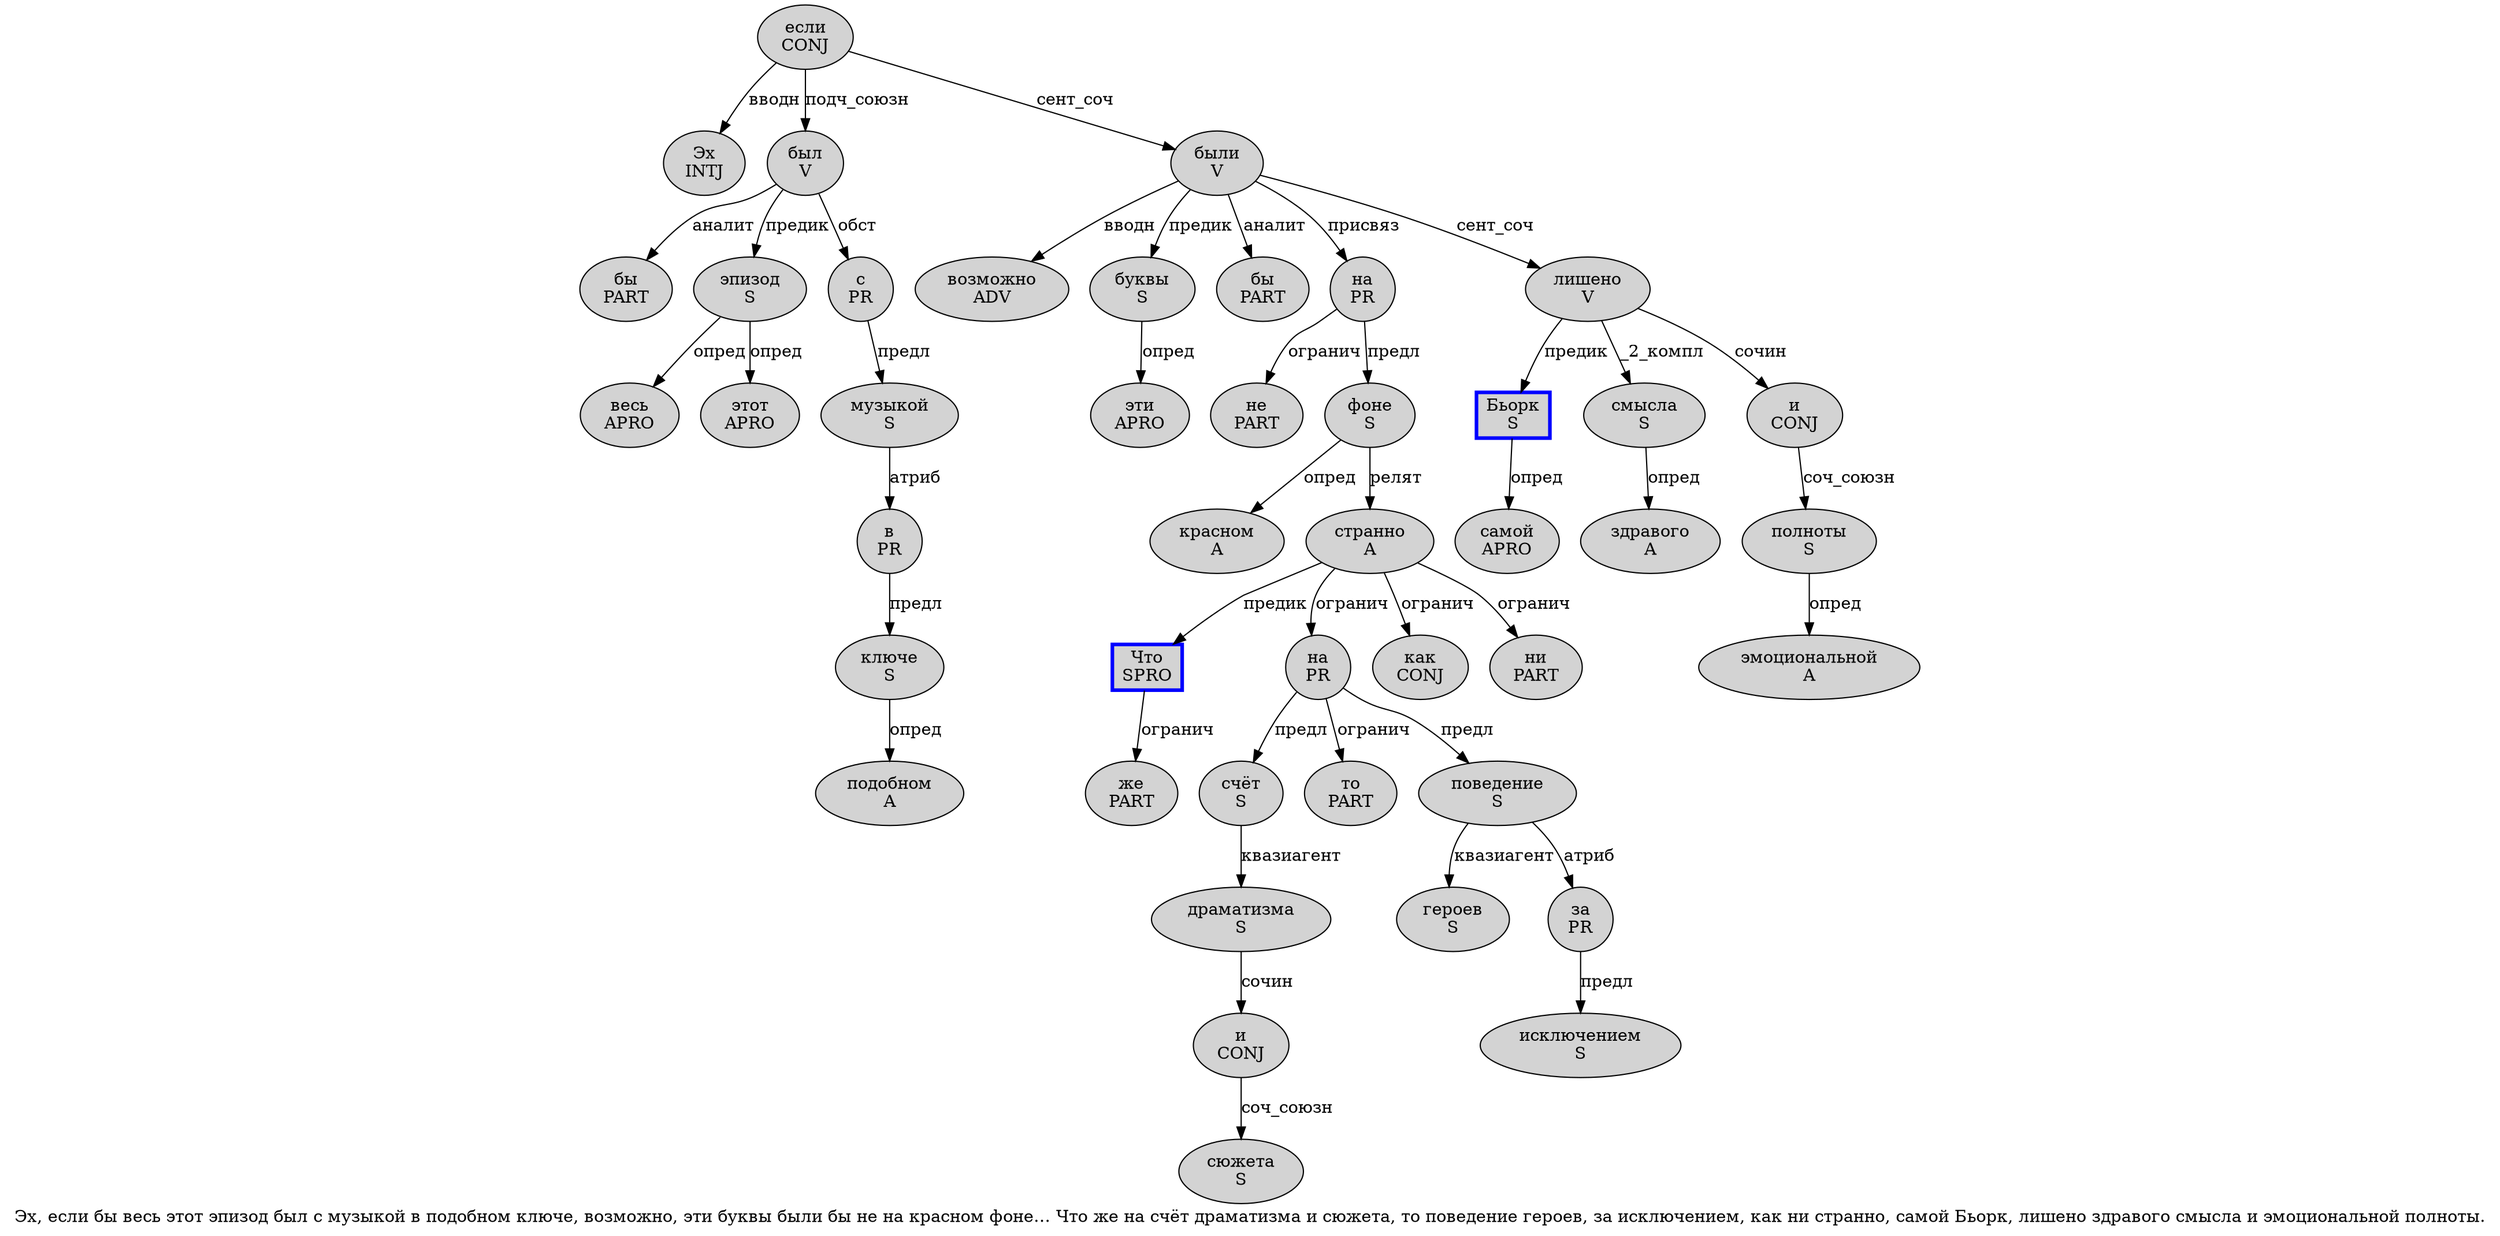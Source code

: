 digraph SENTENCE_2380 {
	graph [label="Эх, если бы весь этот эпизод был с музыкой в подобном ключе, возможно, эти буквы были бы не на красном фоне… Что же на счёт драматизма и сюжета, то поведение героев, за исключением, как ни странно, самой Бьорк, лишено здравого смысла и эмоциональной полноты."]
	node [style=filled]
		0 [label="Эх
INTJ" color="" fillcolor=lightgray penwidth=1 shape=ellipse]
		2 [label="если
CONJ" color="" fillcolor=lightgray penwidth=1 shape=ellipse]
		3 [label="бы
PART" color="" fillcolor=lightgray penwidth=1 shape=ellipse]
		4 [label="весь
APRO" color="" fillcolor=lightgray penwidth=1 shape=ellipse]
		5 [label="этот
APRO" color="" fillcolor=lightgray penwidth=1 shape=ellipse]
		6 [label="эпизод
S" color="" fillcolor=lightgray penwidth=1 shape=ellipse]
		7 [label="был
V" color="" fillcolor=lightgray penwidth=1 shape=ellipse]
		8 [label="с
PR" color="" fillcolor=lightgray penwidth=1 shape=ellipse]
		9 [label="музыкой
S" color="" fillcolor=lightgray penwidth=1 shape=ellipse]
		10 [label="в
PR" color="" fillcolor=lightgray penwidth=1 shape=ellipse]
		11 [label="подобном
A" color="" fillcolor=lightgray penwidth=1 shape=ellipse]
		12 [label="ключе
S" color="" fillcolor=lightgray penwidth=1 shape=ellipse]
		14 [label="возможно
ADV" color="" fillcolor=lightgray penwidth=1 shape=ellipse]
		16 [label="эти
APRO" color="" fillcolor=lightgray penwidth=1 shape=ellipse]
		17 [label="буквы
S" color="" fillcolor=lightgray penwidth=1 shape=ellipse]
		18 [label="были
V" color="" fillcolor=lightgray penwidth=1 shape=ellipse]
		19 [label="бы
PART" color="" fillcolor=lightgray penwidth=1 shape=ellipse]
		20 [label="не
PART" color="" fillcolor=lightgray penwidth=1 shape=ellipse]
		21 [label="на
PR" color="" fillcolor=lightgray penwidth=1 shape=ellipse]
		22 [label="красном
A" color="" fillcolor=lightgray penwidth=1 shape=ellipse]
		23 [label="фоне
S" color="" fillcolor=lightgray penwidth=1 shape=ellipse]
		25 [label="Что
SPRO" color=blue fillcolor=lightgray penwidth=3 shape=box]
		26 [label="же
PART" color="" fillcolor=lightgray penwidth=1 shape=ellipse]
		27 [label="на
PR" color="" fillcolor=lightgray penwidth=1 shape=ellipse]
		28 [label="счёт
S" color="" fillcolor=lightgray penwidth=1 shape=ellipse]
		29 [label="драматизма
S" color="" fillcolor=lightgray penwidth=1 shape=ellipse]
		30 [label="и
CONJ" color="" fillcolor=lightgray penwidth=1 shape=ellipse]
		31 [label="сюжета
S" color="" fillcolor=lightgray penwidth=1 shape=ellipse]
		33 [label="то
PART" color="" fillcolor=lightgray penwidth=1 shape=ellipse]
		34 [label="поведение
S" color="" fillcolor=lightgray penwidth=1 shape=ellipse]
		35 [label="героев
S" color="" fillcolor=lightgray penwidth=1 shape=ellipse]
		37 [label="за
PR" color="" fillcolor=lightgray penwidth=1 shape=ellipse]
		38 [label="исключением
S" color="" fillcolor=lightgray penwidth=1 shape=ellipse]
		40 [label="как
CONJ" color="" fillcolor=lightgray penwidth=1 shape=ellipse]
		41 [label="ни
PART" color="" fillcolor=lightgray penwidth=1 shape=ellipse]
		42 [label="странно
A" color="" fillcolor=lightgray penwidth=1 shape=ellipse]
		44 [label="самой
APRO" color="" fillcolor=lightgray penwidth=1 shape=ellipse]
		45 [label="Бьорк
S" color=blue fillcolor=lightgray penwidth=3 shape=box]
		47 [label="лишено
V" color="" fillcolor=lightgray penwidth=1 shape=ellipse]
		48 [label="здравого
A" color="" fillcolor=lightgray penwidth=1 shape=ellipse]
		49 [label="смысла
S" color="" fillcolor=lightgray penwidth=1 shape=ellipse]
		50 [label="и
CONJ" color="" fillcolor=lightgray penwidth=1 shape=ellipse]
		51 [label="эмоциональной
A" color="" fillcolor=lightgray penwidth=1 shape=ellipse]
		52 [label="полноты
S" color="" fillcolor=lightgray penwidth=1 shape=ellipse]
			17 -> 16 [label="опред"]
			49 -> 48 [label="опред"]
			2 -> 0 [label="вводн"]
			2 -> 7 [label="подч_союзн"]
			2 -> 18 [label="сент_соч"]
			21 -> 20 [label="огранич"]
			21 -> 23 [label="предл"]
			10 -> 12 [label="предл"]
			52 -> 51 [label="опред"]
			34 -> 35 [label="квазиагент"]
			34 -> 37 [label="атриб"]
			37 -> 38 [label="предл"]
			8 -> 9 [label="предл"]
			7 -> 3 [label="аналит"]
			7 -> 6 [label="предик"]
			7 -> 8 [label="обст"]
			6 -> 4 [label="опред"]
			6 -> 5 [label="опред"]
			9 -> 10 [label="атриб"]
			12 -> 11 [label="опред"]
			42 -> 25 [label="предик"]
			42 -> 27 [label="огранич"]
			42 -> 40 [label="огранич"]
			42 -> 41 [label="огранич"]
			50 -> 52 [label="соч_союзн"]
			27 -> 28 [label="предл"]
			27 -> 33 [label="огранич"]
			27 -> 34 [label="предл"]
			30 -> 31 [label="соч_союзн"]
			25 -> 26 [label="огранич"]
			47 -> 45 [label="предик"]
			47 -> 49 [label="_2_компл"]
			47 -> 50 [label="сочин"]
			18 -> 14 [label="вводн"]
			18 -> 17 [label="предик"]
			18 -> 19 [label="аналит"]
			18 -> 21 [label="присвяз"]
			18 -> 47 [label="сент_соч"]
			45 -> 44 [label="опред"]
			23 -> 22 [label="опред"]
			23 -> 42 [label="релят"]
			28 -> 29 [label="квазиагент"]
			29 -> 30 [label="сочин"]
}